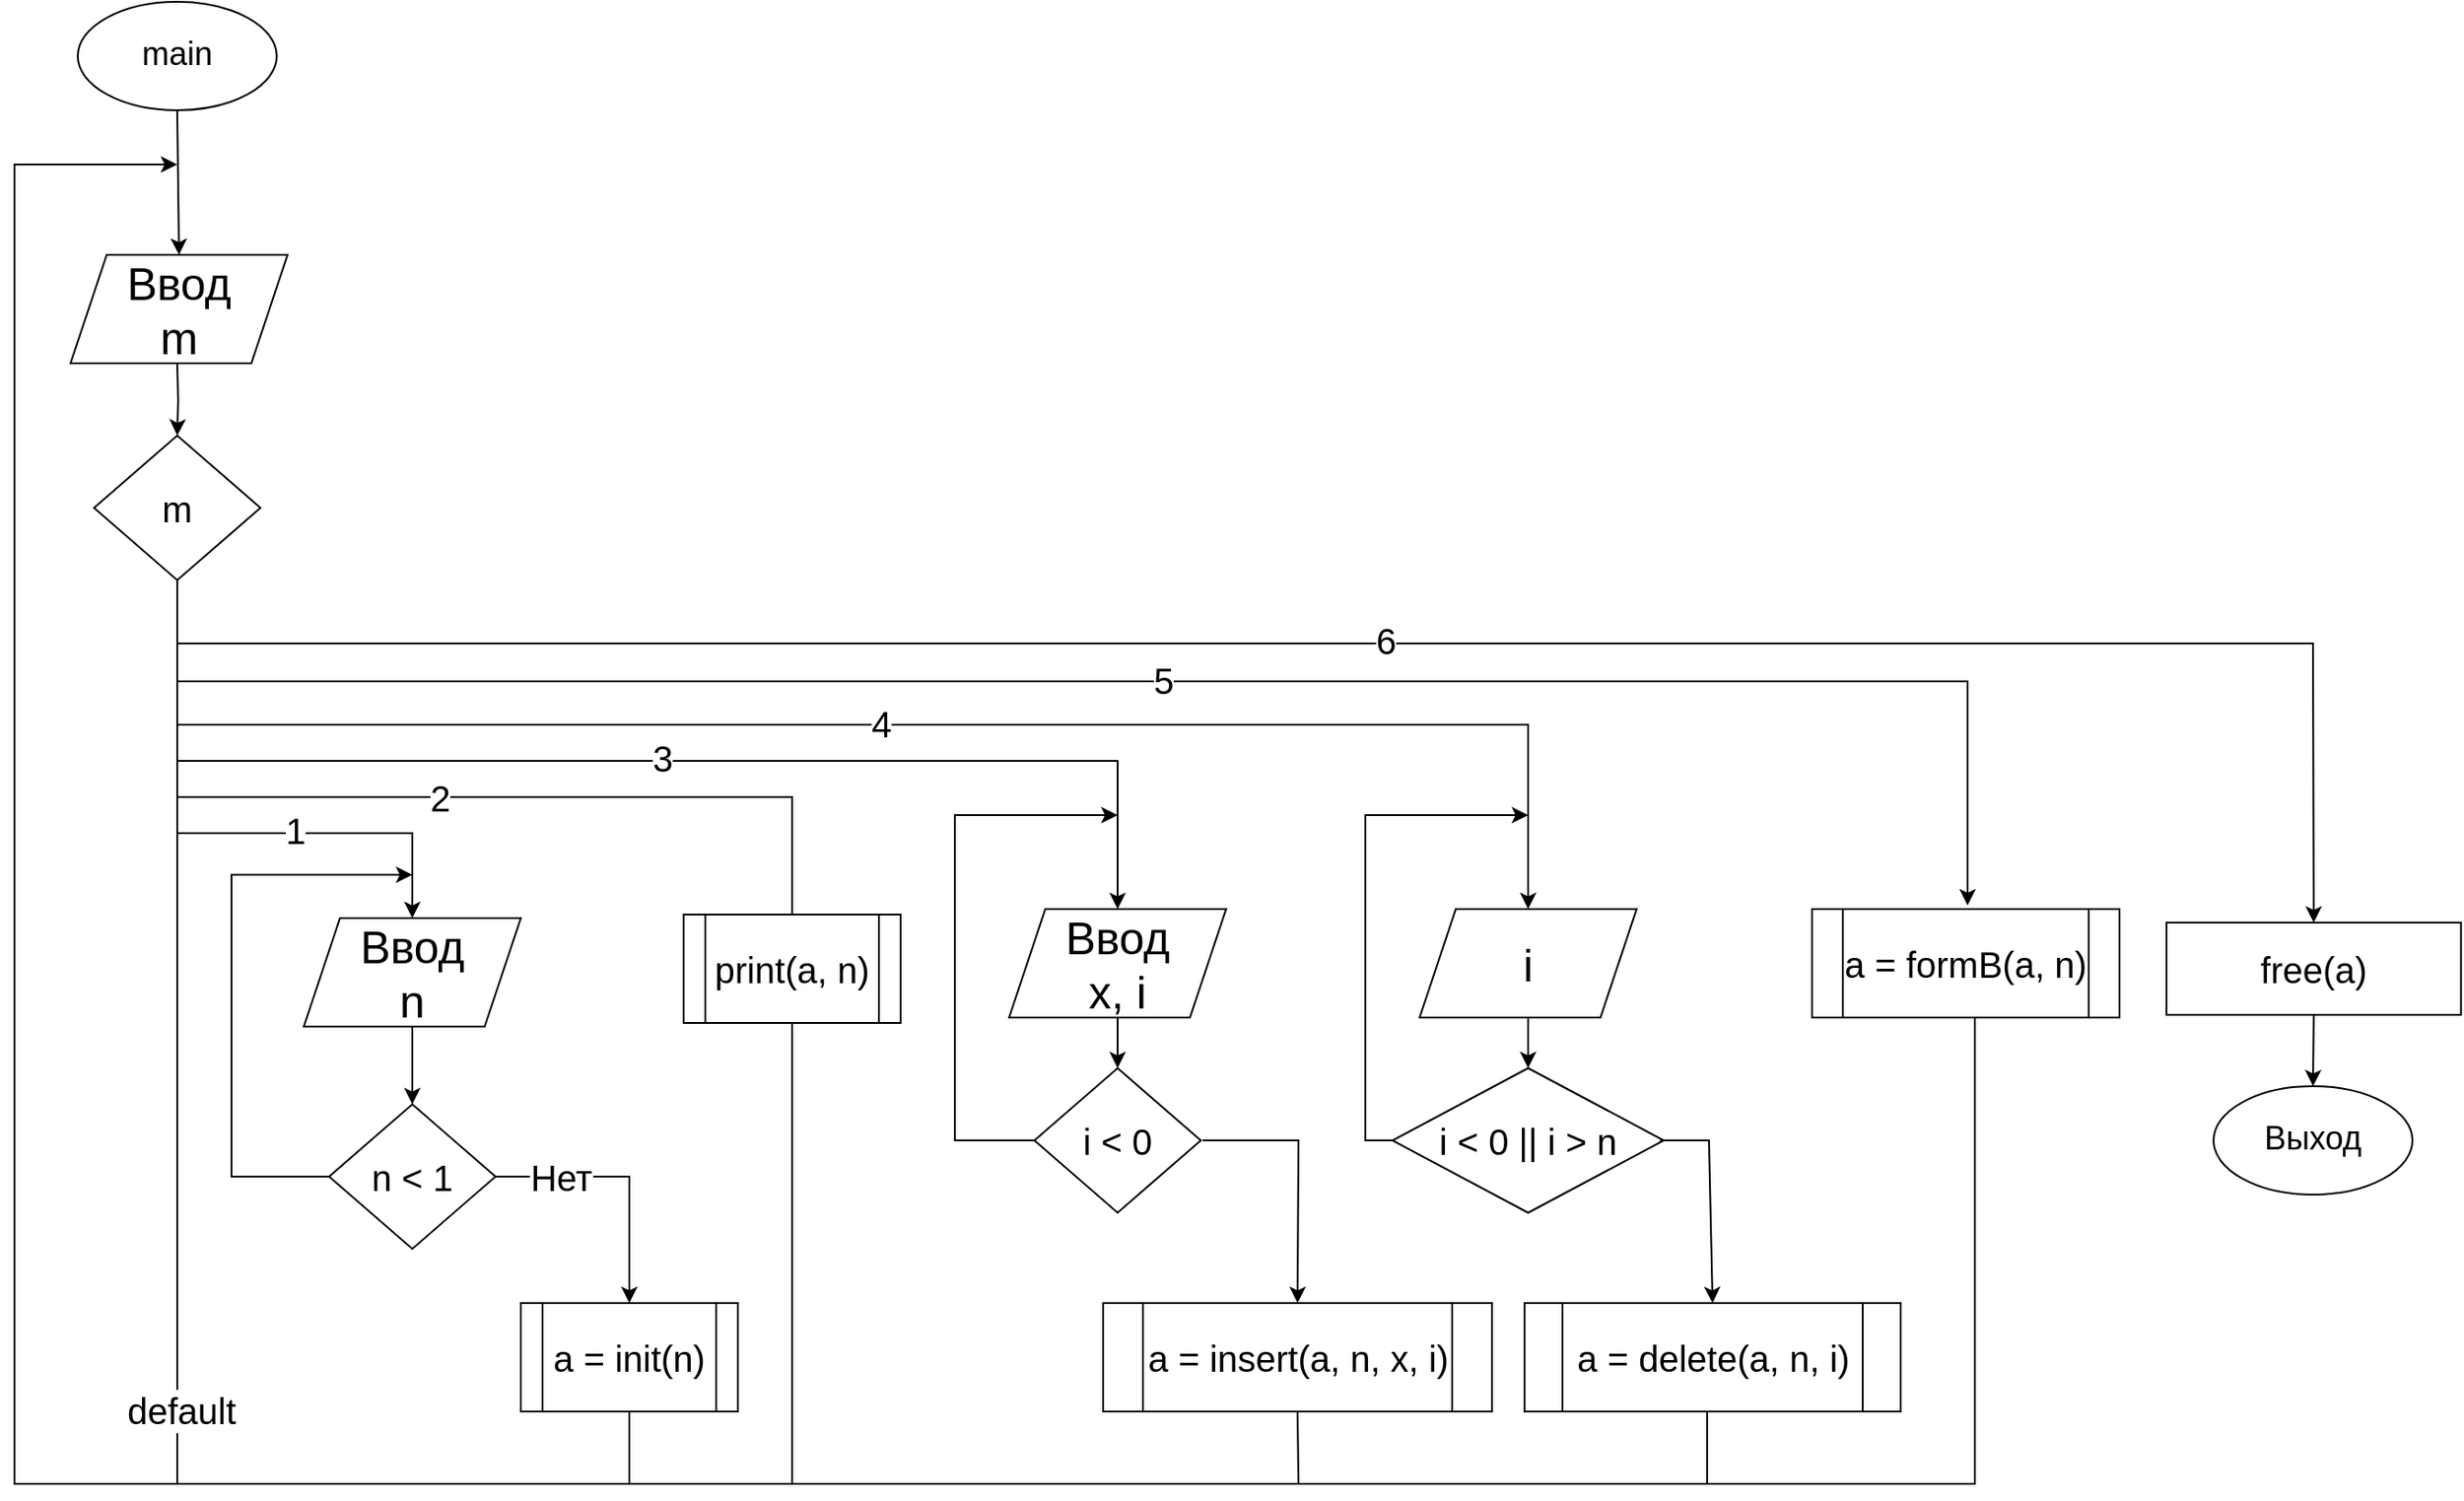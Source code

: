 <mxfile version="22.0.6" type="github">
  <diagram id="C5RBs43oDa-KdzZeNtuy" name="Page-1">
    <mxGraphModel dx="1261" dy="1895" grid="1" gridSize="10" guides="1" tooltips="1" connect="1" arrows="1" fold="1" page="1" pageScale="1" pageWidth="827" pageHeight="1169" math="0" shadow="0">
      <root>
        <mxCell id="WIyWlLk6GJQsqaUBKTNV-0" />
        <mxCell id="WIyWlLk6GJQsqaUBKTNV-1" parent="WIyWlLk6GJQsqaUBKTNV-0" />
        <mxCell id="2oJ4uX5vXp8lFPD3sLWW-13" value="" style="edgeStyle=orthogonalEdgeStyle;rounded=0;orthogonalLoop=1;jettySize=auto;html=1;entryX=0.5;entryY=0;entryDx=0;entryDy=0;" edge="1" parent="WIyWlLk6GJQsqaUBKTNV-1" target="2oJ4uX5vXp8lFPD3sLWW-15">
          <mxGeometry relative="1" as="geometry">
            <mxPoint x="170" y="-120" as="targetPoint" />
            <mxPoint x="170" y="-160" as="sourcePoint" />
          </mxGeometry>
        </mxCell>
        <mxCell id="2oJ4uX5vXp8lFPD3sLWW-14" value="&lt;p style=&quot;line-height: 110%;&quot;&gt;&lt;font style=&quot;font-size: 18px;&quot;&gt;main&lt;/font&gt;&lt;/p&gt;" style="ellipse;whiteSpace=wrap;html=1;" vertex="1" parent="WIyWlLk6GJQsqaUBKTNV-1">
          <mxGeometry x="115" y="-220" width="110" height="60" as="geometry" />
        </mxCell>
        <mxCell id="2oJ4uX5vXp8lFPD3sLWW-15" value="&lt;span style=&quot;font-size: 25px;&quot;&gt;Ввод &lt;br&gt;m&lt;br&gt;&lt;/span&gt;" style="shape=parallelogram;perimeter=parallelogramPerimeter;whiteSpace=wrap;html=1;fixedSize=1;" vertex="1" parent="WIyWlLk6GJQsqaUBKTNV-1">
          <mxGeometry x="111" y="-80" width="120" height="60" as="geometry" />
        </mxCell>
        <mxCell id="2oJ4uX5vXp8lFPD3sLWW-16" value="" style="edgeStyle=orthogonalEdgeStyle;rounded=0;orthogonalLoop=1;jettySize=auto;html=1;" edge="1" parent="WIyWlLk6GJQsqaUBKTNV-1">
          <mxGeometry relative="1" as="geometry">
            <mxPoint x="170.0" y="-20" as="sourcePoint" />
            <mxPoint x="170.0" y="20" as="targetPoint" />
          </mxGeometry>
        </mxCell>
        <mxCell id="2oJ4uX5vXp8lFPD3sLWW-26" value="&lt;span style=&quot;font-size: 20px;&quot;&gt;m&lt;/span&gt;" style="rhombus;whiteSpace=wrap;html=1;" vertex="1" parent="WIyWlLk6GJQsqaUBKTNV-1">
          <mxGeometry x="124" y="20" width="92" height="80" as="geometry" />
        </mxCell>
        <mxCell id="2oJ4uX5vXp8lFPD3sLWW-27" value="" style="edgeStyle=orthogonalEdgeStyle;rounded=0;orthogonalLoop=1;jettySize=auto;html=1;exitX=0.5;exitY=1;exitDx=0;exitDy=0;" edge="1" parent="WIyWlLk6GJQsqaUBKTNV-1" source="2oJ4uX5vXp8lFPD3sLWW-26">
          <mxGeometry relative="1" as="geometry">
            <mxPoint x="170" y="-130" as="targetPoint" />
            <mxPoint x="240" y="70" as="sourcePoint" />
            <Array as="points">
              <mxPoint x="170" y="600" />
              <mxPoint x="80" y="600" />
              <mxPoint x="80" y="-130" />
            </Array>
          </mxGeometry>
        </mxCell>
        <mxCell id="2oJ4uX5vXp8lFPD3sLWW-28" value="default" style="text;html=1;align=center;verticalAlign=middle;resizable=0;points=[];autosize=1;strokeColor=none;fillColor=none;labelBorderColor=none;labelBackgroundColor=default;fontSize=20;" vertex="1" parent="WIyWlLk6GJQsqaUBKTNV-1">
          <mxGeometry x="132" y="539" width="80" height="40" as="geometry" />
        </mxCell>
        <mxCell id="2oJ4uX5vXp8lFPD3sLWW-30" value="" style="endArrow=classic;html=1;rounded=0;entryX=0.5;entryY=0;entryDx=0;entryDy=0;" edge="1" parent="WIyWlLk6GJQsqaUBKTNV-1" target="2oJ4uX5vXp8lFPD3sLWW-33">
          <mxGeometry width="50" height="50" relative="1" as="geometry">
            <mxPoint x="170" y="240" as="sourcePoint" />
            <mxPoint x="280" y="290" as="targetPoint" />
            <Array as="points">
              <mxPoint x="300" y="240" />
            </Array>
          </mxGeometry>
        </mxCell>
        <mxCell id="2oJ4uX5vXp8lFPD3sLWW-31" value="1" style="text;html=1;align=center;verticalAlign=middle;resizable=0;points=[];autosize=1;strokeColor=none;fillColor=none;labelBorderColor=none;labelBackgroundColor=default;fontSize=20;" vertex="1" parent="WIyWlLk6GJQsqaUBKTNV-1">
          <mxGeometry x="220" y="218" width="30" height="40" as="geometry" />
        </mxCell>
        <mxCell id="2oJ4uX5vXp8lFPD3sLWW-33" value="&lt;span style=&quot;font-size: 25px;&quot;&gt;Ввод &lt;br&gt;n&lt;br&gt;&lt;/span&gt;" style="shape=parallelogram;perimeter=parallelogramPerimeter;whiteSpace=wrap;html=1;fixedSize=1;" vertex="1" parent="WIyWlLk6GJQsqaUBKTNV-1">
          <mxGeometry x="240" y="287" width="120" height="60" as="geometry" />
        </mxCell>
        <mxCell id="2oJ4uX5vXp8lFPD3sLWW-34" value="&lt;span style=&quot;font-size: 20px;&quot;&gt;n &amp;lt; 1&lt;/span&gt;" style="rhombus;whiteSpace=wrap;html=1;" vertex="1" parent="WIyWlLk6GJQsqaUBKTNV-1">
          <mxGeometry x="254" y="390" width="92" height="80" as="geometry" />
        </mxCell>
        <mxCell id="2oJ4uX5vXp8lFPD3sLWW-36" value="" style="endArrow=classic;html=1;rounded=0;exitX=0.5;exitY=1;exitDx=0;exitDy=0;entryX=0.5;entryY=0;entryDx=0;entryDy=0;" edge="1" parent="WIyWlLk6GJQsqaUBKTNV-1" source="2oJ4uX5vXp8lFPD3sLWW-33" target="2oJ4uX5vXp8lFPD3sLWW-34">
          <mxGeometry width="50" height="50" relative="1" as="geometry">
            <mxPoint x="390" y="340" as="sourcePoint" />
            <mxPoint x="440" y="290" as="targetPoint" />
          </mxGeometry>
        </mxCell>
        <mxCell id="2oJ4uX5vXp8lFPD3sLWW-38" value="" style="endArrow=classic;html=1;rounded=0;exitX=1;exitY=0.5;exitDx=0;exitDy=0;" edge="1" parent="WIyWlLk6GJQsqaUBKTNV-1" source="2oJ4uX5vXp8lFPD3sLWW-34">
          <mxGeometry width="50" height="50" relative="1" as="geometry">
            <mxPoint x="390" y="340" as="sourcePoint" />
            <mxPoint x="420" y="500" as="targetPoint" />
            <Array as="points">
              <mxPoint x="420" y="430" />
            </Array>
          </mxGeometry>
        </mxCell>
        <mxCell id="2oJ4uX5vXp8lFPD3sLWW-39" value="Нет" style="text;html=1;align=center;verticalAlign=middle;resizable=0;points=[];autosize=1;strokeColor=none;fillColor=none;labelBorderColor=none;labelBackgroundColor=default;fontSize=20;" vertex="1" parent="WIyWlLk6GJQsqaUBKTNV-1">
          <mxGeometry x="352" y="410" width="60" height="40" as="geometry" />
        </mxCell>
        <mxCell id="2oJ4uX5vXp8lFPD3sLWW-41" value="" style="endArrow=classic;html=1;rounded=0;exitX=0;exitY=0.5;exitDx=0;exitDy=0;" edge="1" parent="WIyWlLk6GJQsqaUBKTNV-1" source="2oJ4uX5vXp8lFPD3sLWW-34">
          <mxGeometry width="50" height="50" relative="1" as="geometry">
            <mxPoint x="254" y="433" as="sourcePoint" />
            <mxPoint x="300" y="263" as="targetPoint" />
            <Array as="points">
              <mxPoint x="200" y="430" />
              <mxPoint x="200" y="263" />
            </Array>
          </mxGeometry>
        </mxCell>
        <mxCell id="2oJ4uX5vXp8lFPD3sLWW-42" value="a = init(n)" style="shape=process;whiteSpace=wrap;html=1;backgroundOutline=1;fontSize=20;" vertex="1" parent="WIyWlLk6GJQsqaUBKTNV-1">
          <mxGeometry x="360" y="500" width="120" height="60" as="geometry" />
        </mxCell>
        <mxCell id="2oJ4uX5vXp8lFPD3sLWW-44" value="" style="endArrow=none;html=1;rounded=0;exitX=0.5;exitY=1;exitDx=0;exitDy=0;endFill=0;" edge="1" parent="WIyWlLk6GJQsqaUBKTNV-1" source="2oJ4uX5vXp8lFPD3sLWW-42">
          <mxGeometry width="50" height="50" relative="1" as="geometry">
            <mxPoint x="370" y="580" as="sourcePoint" />
            <mxPoint x="170" y="600" as="targetPoint" />
            <Array as="points">
              <mxPoint x="420" y="600" />
            </Array>
          </mxGeometry>
        </mxCell>
        <mxCell id="2oJ4uX5vXp8lFPD3sLWW-47" value="" style="endArrow=classic;html=1;rounded=0;" edge="1" parent="WIyWlLk6GJQsqaUBKTNV-1">
          <mxGeometry width="50" height="50" relative="1" as="geometry">
            <mxPoint x="170" y="220" as="sourcePoint" />
            <mxPoint x="510" y="310" as="targetPoint" />
            <Array as="points">
              <mxPoint x="510" y="220" />
            </Array>
          </mxGeometry>
        </mxCell>
        <mxCell id="2oJ4uX5vXp8lFPD3sLWW-48" value="2" style="text;html=1;align=center;verticalAlign=middle;resizable=0;points=[];autosize=1;strokeColor=none;fillColor=none;labelBorderColor=none;labelBackgroundColor=default;fontSize=20;" vertex="1" parent="WIyWlLk6GJQsqaUBKTNV-1">
          <mxGeometry x="300" y="200" width="30" height="40" as="geometry" />
        </mxCell>
        <mxCell id="2oJ4uX5vXp8lFPD3sLWW-49" value="print(a, n)" style="shape=process;whiteSpace=wrap;html=1;backgroundOutline=1;fontSize=20;" vertex="1" parent="WIyWlLk6GJQsqaUBKTNV-1">
          <mxGeometry x="450" y="285" width="120" height="60" as="geometry" />
        </mxCell>
        <mxCell id="2oJ4uX5vXp8lFPD3sLWW-50" value="" style="endArrow=none;html=1;rounded=0;exitX=0.5;exitY=1;exitDx=0;exitDy=0;endFill=0;" edge="1" parent="WIyWlLk6GJQsqaUBKTNV-1" source="2oJ4uX5vXp8lFPD3sLWW-49">
          <mxGeometry width="50" height="50" relative="1" as="geometry">
            <mxPoint x="340" y="360" as="sourcePoint" />
            <mxPoint x="420" y="600" as="targetPoint" />
            <Array as="points">
              <mxPoint x="510" y="600" />
            </Array>
          </mxGeometry>
        </mxCell>
        <mxCell id="2oJ4uX5vXp8lFPD3sLWW-51" value="" style="endArrow=classic;html=1;rounded=0;entryX=0.5;entryY=0;entryDx=0;entryDy=0;" edge="1" parent="WIyWlLk6GJQsqaUBKTNV-1" target="2oJ4uX5vXp8lFPD3sLWW-54">
          <mxGeometry width="50" height="50" relative="1" as="geometry">
            <mxPoint x="170" y="200" as="sourcePoint" />
            <mxPoint x="690" y="260" as="targetPoint" />
            <Array as="points">
              <mxPoint x="690" y="200" />
            </Array>
          </mxGeometry>
        </mxCell>
        <mxCell id="2oJ4uX5vXp8lFPD3sLWW-52" value="3" style="text;html=1;align=center;verticalAlign=middle;resizable=0;points=[];autosize=1;strokeColor=none;fillColor=none;labelBorderColor=none;labelBackgroundColor=default;fontSize=20;" vertex="1" parent="WIyWlLk6GJQsqaUBKTNV-1">
          <mxGeometry x="423" y="178" width="30" height="40" as="geometry" />
        </mxCell>
        <mxCell id="2oJ4uX5vXp8lFPD3sLWW-54" value="&lt;span style=&quot;font-size: 25px;&quot;&gt;Ввод &lt;br&gt;x, i&lt;br&gt;&lt;/span&gt;" style="shape=parallelogram;perimeter=parallelogramPerimeter;whiteSpace=wrap;html=1;fixedSize=1;" vertex="1" parent="WIyWlLk6GJQsqaUBKTNV-1">
          <mxGeometry x="630" y="282" width="120" height="60" as="geometry" />
        </mxCell>
        <mxCell id="2oJ4uX5vXp8lFPD3sLWW-55" value="&lt;span style=&quot;font-size: 20px;&quot;&gt;i &amp;lt; 0&lt;/span&gt;" style="rhombus;whiteSpace=wrap;html=1;" vertex="1" parent="WIyWlLk6GJQsqaUBKTNV-1">
          <mxGeometry x="644" y="370" width="92" height="80" as="geometry" />
        </mxCell>
        <mxCell id="2oJ4uX5vXp8lFPD3sLWW-56" value="" style="endArrow=classic;html=1;rounded=0;entryX=0.5;entryY=0;entryDx=0;entryDy=0;exitX=0.5;exitY=1;exitDx=0;exitDy=0;" edge="1" parent="WIyWlLk6GJQsqaUBKTNV-1" target="2oJ4uX5vXp8lFPD3sLWW-55" source="2oJ4uX5vXp8lFPD3sLWW-54">
          <mxGeometry width="50" height="50" relative="1" as="geometry">
            <mxPoint x="690" y="350" as="sourcePoint" />
            <mxPoint x="830" y="258" as="targetPoint" />
          </mxGeometry>
        </mxCell>
        <mxCell id="2oJ4uX5vXp8lFPD3sLWW-57" value="" style="endArrow=classic;html=1;rounded=0;exitX=0;exitY=0.5;exitDx=0;exitDy=0;" edge="1" parent="WIyWlLk6GJQsqaUBKTNV-1" source="2oJ4uX5vXp8lFPD3sLWW-55">
          <mxGeometry width="50" height="50" relative="1" as="geometry">
            <mxPoint x="644" y="457" as="sourcePoint" />
            <mxPoint x="690" y="230" as="targetPoint" />
            <Array as="points">
              <mxPoint x="600" y="410" />
              <mxPoint x="600" y="230" />
            </Array>
          </mxGeometry>
        </mxCell>
        <mxCell id="2oJ4uX5vXp8lFPD3sLWW-59" value="" style="endArrow=classic;html=1;rounded=0;entryX=0.5;entryY=0;entryDx=0;entryDy=0;" edge="1" parent="WIyWlLk6GJQsqaUBKTNV-1" target="2oJ4uX5vXp8lFPD3sLWW-60">
          <mxGeometry width="50" height="50" relative="1" as="geometry">
            <mxPoint x="737" y="410" as="sourcePoint" />
            <mxPoint x="790" y="468" as="targetPoint" />
            <Array as="points">
              <mxPoint x="790" y="410" />
            </Array>
          </mxGeometry>
        </mxCell>
        <mxCell id="2oJ4uX5vXp8lFPD3sLWW-60" value="a = insert(a, n, x, i)" style="shape=process;whiteSpace=wrap;html=1;backgroundOutline=1;fontSize=20;" vertex="1" parent="WIyWlLk6GJQsqaUBKTNV-1">
          <mxGeometry x="682" y="500" width="215" height="60" as="geometry" />
        </mxCell>
        <mxCell id="2oJ4uX5vXp8lFPD3sLWW-61" value="" style="endArrow=classic;html=1;rounded=0;entryX=0.5;entryY=0;entryDx=0;entryDy=0;" edge="1" parent="WIyWlLk6GJQsqaUBKTNV-1" target="2oJ4uX5vXp8lFPD3sLWW-64">
          <mxGeometry width="50" height="50" relative="1" as="geometry">
            <mxPoint x="170" y="180" as="sourcePoint" />
            <mxPoint x="890" y="250" as="targetPoint" />
            <Array as="points">
              <mxPoint x="917" y="180" />
            </Array>
          </mxGeometry>
        </mxCell>
        <mxCell id="2oJ4uX5vXp8lFPD3sLWW-62" value="" style="endArrow=none;html=1;rounded=0;exitX=0.5;exitY=1;exitDx=0;exitDy=0;endFill=0;" edge="1" parent="WIyWlLk6GJQsqaUBKTNV-1" source="2oJ4uX5vXp8lFPD3sLWW-60">
          <mxGeometry width="50" height="50" relative="1" as="geometry">
            <mxPoint x="510" y="430" as="sourcePoint" />
            <mxPoint x="510" y="600" as="targetPoint" />
            <Array as="points">
              <mxPoint x="790" y="600" />
            </Array>
          </mxGeometry>
        </mxCell>
        <mxCell id="2oJ4uX5vXp8lFPD3sLWW-63" value="4" style="text;html=1;align=center;verticalAlign=middle;resizable=0;points=[];autosize=1;strokeColor=none;fillColor=none;labelBorderColor=none;labelBackgroundColor=default;fontSize=20;" vertex="1" parent="WIyWlLk6GJQsqaUBKTNV-1">
          <mxGeometry x="544" y="159" width="30" height="40" as="geometry" />
        </mxCell>
        <mxCell id="2oJ4uX5vXp8lFPD3sLWW-64" value="&lt;span style=&quot;font-size: 25px;&quot;&gt;i&lt;br&gt;&lt;/span&gt;" style="shape=parallelogram;perimeter=parallelogramPerimeter;whiteSpace=wrap;html=1;fixedSize=1;" vertex="1" parent="WIyWlLk6GJQsqaUBKTNV-1">
          <mxGeometry x="857" y="282" width="120" height="60" as="geometry" />
        </mxCell>
        <mxCell id="2oJ4uX5vXp8lFPD3sLWW-65" value="&lt;span style=&quot;font-size: 20px;&quot;&gt;i &amp;lt; 0 || i &amp;gt; n&lt;/span&gt;" style="rhombus;whiteSpace=wrap;html=1;" vertex="1" parent="WIyWlLk6GJQsqaUBKTNV-1">
          <mxGeometry x="842" y="370" width="150" height="80" as="geometry" />
        </mxCell>
        <mxCell id="2oJ4uX5vXp8lFPD3sLWW-66" value="" style="endArrow=classic;html=1;rounded=0;entryX=0.5;entryY=0;entryDx=0;entryDy=0;exitX=0.5;exitY=1;exitDx=0;exitDy=0;" edge="1" parent="WIyWlLk6GJQsqaUBKTNV-1" source="2oJ4uX5vXp8lFPD3sLWW-64" target="2oJ4uX5vXp8lFPD3sLWW-65">
          <mxGeometry width="50" height="50" relative="1" as="geometry">
            <mxPoint x="917" y="350" as="sourcePoint" />
            <mxPoint x="1057" y="258" as="targetPoint" />
          </mxGeometry>
        </mxCell>
        <mxCell id="2oJ4uX5vXp8lFPD3sLWW-67" value="" style="endArrow=classic;html=1;rounded=0;exitX=0;exitY=0.5;exitDx=0;exitDy=0;" edge="1" parent="WIyWlLk6GJQsqaUBKTNV-1" source="2oJ4uX5vXp8lFPD3sLWW-65">
          <mxGeometry width="50" height="50" relative="1" as="geometry">
            <mxPoint x="871" y="457" as="sourcePoint" />
            <mxPoint x="917" y="230" as="targetPoint" />
            <Array as="points">
              <mxPoint x="827" y="410" />
              <mxPoint x="827" y="230" />
            </Array>
          </mxGeometry>
        </mxCell>
        <mxCell id="2oJ4uX5vXp8lFPD3sLWW-68" value="" style="endArrow=classic;html=1;rounded=0;entryX=0.5;entryY=0;entryDx=0;entryDy=0;" edge="1" parent="WIyWlLk6GJQsqaUBKTNV-1" target="2oJ4uX5vXp8lFPD3sLWW-69">
          <mxGeometry width="50" height="50" relative="1" as="geometry">
            <mxPoint x="990" y="410" as="sourcePoint" />
            <mxPoint x="1017" y="468" as="targetPoint" />
            <Array as="points">
              <mxPoint x="1017" y="410" />
            </Array>
          </mxGeometry>
        </mxCell>
        <mxCell id="2oJ4uX5vXp8lFPD3sLWW-69" value="a = delete(a, n, i)" style="shape=process;whiteSpace=wrap;html=1;backgroundOutline=1;fontSize=20;" vertex="1" parent="WIyWlLk6GJQsqaUBKTNV-1">
          <mxGeometry x="915" y="500" width="208" height="60" as="geometry" />
        </mxCell>
        <mxCell id="2oJ4uX5vXp8lFPD3sLWW-70" value="" style="endArrow=none;html=1;rounded=0;exitX=0.5;exitY=1;exitDx=0;exitDy=0;endFill=0;" edge="1" parent="WIyWlLk6GJQsqaUBKTNV-1">
          <mxGeometry width="50" height="50" relative="1" as="geometry">
            <mxPoint x="1016" y="560" as="sourcePoint" />
            <mxPoint x="736" y="600" as="targetPoint" />
            <Array as="points">
              <mxPoint x="1016" y="600" />
            </Array>
          </mxGeometry>
        </mxCell>
        <mxCell id="2oJ4uX5vXp8lFPD3sLWW-71" value="" style="endArrow=classic;html=1;rounded=0;" edge="1" parent="WIyWlLk6GJQsqaUBKTNV-1">
          <mxGeometry width="50" height="50" relative="1" as="geometry">
            <mxPoint x="170" y="156" as="sourcePoint" />
            <mxPoint x="1160" y="280" as="targetPoint" />
            <Array as="points">
              <mxPoint x="1160" y="156" />
            </Array>
          </mxGeometry>
        </mxCell>
        <mxCell id="2oJ4uX5vXp8lFPD3sLWW-72" value="5" style="text;html=1;align=center;verticalAlign=middle;resizable=0;points=[];autosize=1;strokeColor=none;fillColor=none;labelBorderColor=none;labelBackgroundColor=default;fontSize=20;" vertex="1" parent="WIyWlLk6GJQsqaUBKTNV-1">
          <mxGeometry x="700" y="135" width="30" height="40" as="geometry" />
        </mxCell>
        <mxCell id="2oJ4uX5vXp8lFPD3sLWW-73" value="a = formB(a, n)" style="shape=process;whiteSpace=wrap;html=1;backgroundOutline=1;fontSize=20;" vertex="1" parent="WIyWlLk6GJQsqaUBKTNV-1">
          <mxGeometry x="1074" y="282" width="170" height="60" as="geometry" />
        </mxCell>
        <mxCell id="2oJ4uX5vXp8lFPD3sLWW-74" value="" style="endArrow=none;html=1;rounded=0;exitX=0.5;exitY=1;exitDx=0;exitDy=0;endFill=0;" edge="1" parent="WIyWlLk6GJQsqaUBKTNV-1">
          <mxGeometry width="50" height="50" relative="1" as="geometry">
            <mxPoint x="1164" y="342" as="sourcePoint" />
            <mxPoint x="1010" y="600" as="targetPoint" />
            <Array as="points">
              <mxPoint x="1164" y="600" />
            </Array>
          </mxGeometry>
        </mxCell>
        <mxCell id="2oJ4uX5vXp8lFPD3sLWW-75" value="" style="endArrow=classic;html=1;rounded=0;entryX=0.5;entryY=0;entryDx=0;entryDy=0;" edge="1" parent="WIyWlLk6GJQsqaUBKTNV-1" target="2oJ4uX5vXp8lFPD3sLWW-79">
          <mxGeometry width="50" height="50" relative="1" as="geometry">
            <mxPoint x="170" y="135" as="sourcePoint" />
            <mxPoint x="1350" y="260" as="targetPoint" />
            <Array as="points">
              <mxPoint x="1351" y="135" />
            </Array>
          </mxGeometry>
        </mxCell>
        <mxCell id="2oJ4uX5vXp8lFPD3sLWW-79" value="free(a)" style="rounded=0;whiteSpace=wrap;html=1;fontSize=20;" vertex="1" parent="WIyWlLk6GJQsqaUBKTNV-1">
          <mxGeometry x="1270" y="289.5" width="162.82" height="51" as="geometry" />
        </mxCell>
        <mxCell id="2oJ4uX5vXp8lFPD3sLWW-80" value="&lt;p style=&quot;line-height: 110%;&quot;&gt;&lt;font style=&quot;font-size: 18px;&quot;&gt;Выход&lt;/font&gt;&lt;/p&gt;" style="ellipse;whiteSpace=wrap;html=1;" vertex="1" parent="WIyWlLk6GJQsqaUBKTNV-1">
          <mxGeometry x="1296" y="380" width="110" height="60" as="geometry" />
        </mxCell>
        <mxCell id="2oJ4uX5vXp8lFPD3sLWW-81" value="" style="endArrow=classic;html=1;rounded=0;exitX=0.5;exitY=1;exitDx=0;exitDy=0;entryX=0.5;entryY=0;entryDx=0;entryDy=0;" edge="1" parent="WIyWlLk6GJQsqaUBKTNV-1" source="2oJ4uX5vXp8lFPD3sLWW-79" target="2oJ4uX5vXp8lFPD3sLWW-80">
          <mxGeometry width="50" height="50" relative="1" as="geometry">
            <mxPoint x="1320" y="330" as="sourcePoint" />
            <mxPoint x="1370" y="280" as="targetPoint" />
          </mxGeometry>
        </mxCell>
        <mxCell id="2oJ4uX5vXp8lFPD3sLWW-82" value="6" style="text;html=1;align=center;verticalAlign=middle;resizable=0;points=[];autosize=1;strokeColor=none;fillColor=none;labelBorderColor=none;labelBackgroundColor=default;fontSize=20;" vertex="1" parent="WIyWlLk6GJQsqaUBKTNV-1">
          <mxGeometry x="823" y="113" width="30" height="40" as="geometry" />
        </mxCell>
      </root>
    </mxGraphModel>
  </diagram>
</mxfile>
